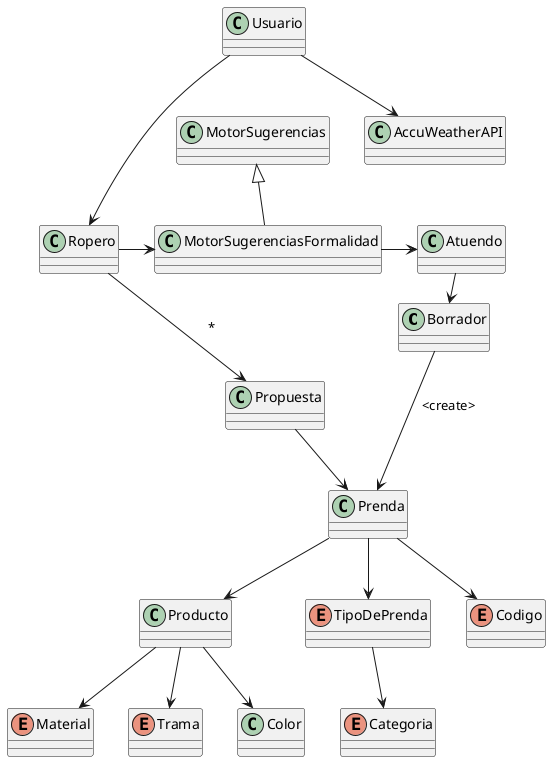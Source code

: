 @startuml
'https://plantuml.com/class-diagram

class Borrador
class Color
class Prenda
class Producto
class MotorSugerencias
class MotorSugerenciasFormalidad extends MotorSugerencias
class Usuario
class Ropero
class Atuendo
class AccuWeatherAPI
class Propuesta

enum Categoria
enum Material
enum TipoDePrenda
enum Trama
enum Codigo

TipoDePrenda --> Categoria

Producto --> Color
Producto --> Trama
Producto --> Material

Prenda --> TipoDePrenda
Prenda --> Producto
Prenda --> Codigo

Borrador --> Prenda : <create>

Usuario ---> Ropero
Ropero -> MotorSugerenciasFormalidad
MotorSugerenciasFormalidad -> Atuendo
Atuendo -> Borrador

Usuario --> AccuWeatherAPI

Ropero --> Propuesta : *
Propuesta --> Prenda

@enduml